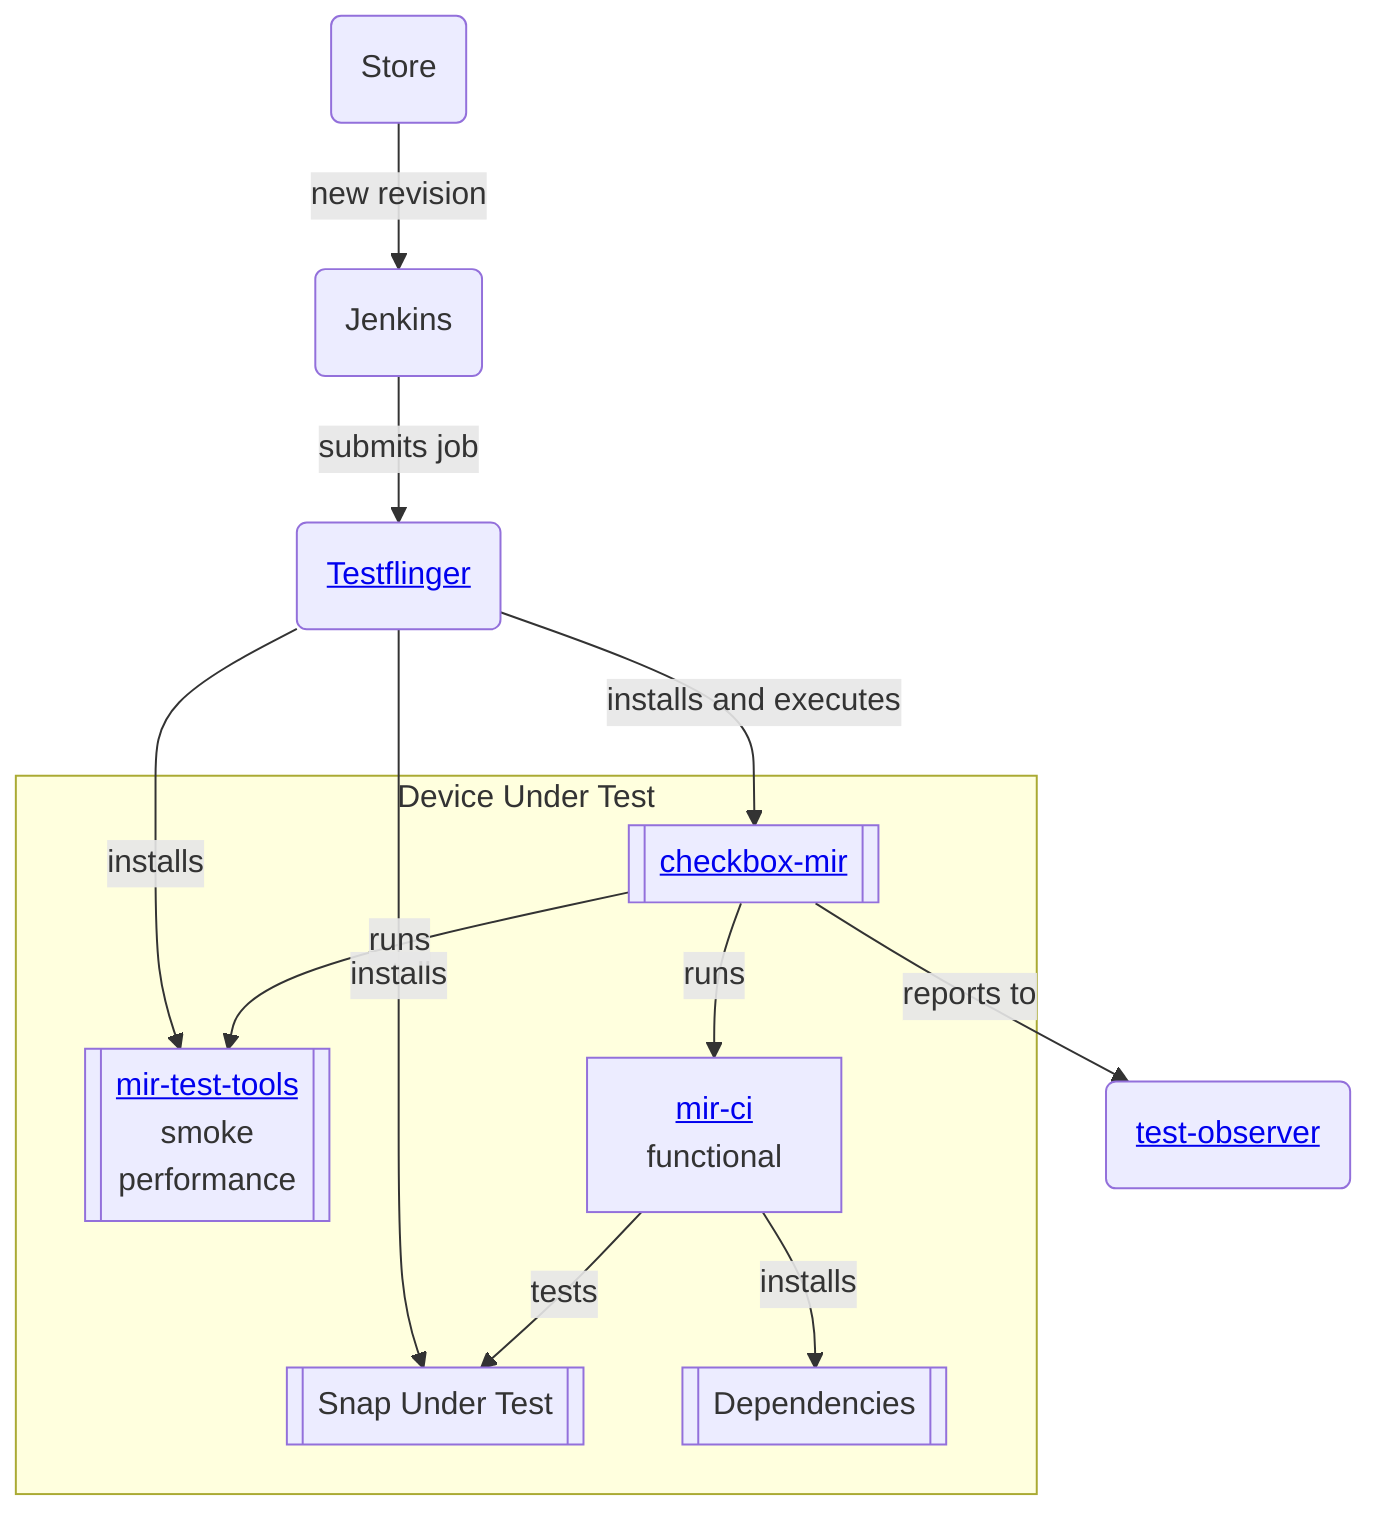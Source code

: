 flowchart TD
    Store(Store)-->|new revision| Jenkins
    Jenkins(Jenkins)-->|submits job| Testflinger

    Testflinger(<a href="https://github.com/canonical/testflinger">Testflinger</a>)
    Testflinger-->|installs and executes| checkbox-mir
    Testflinger-->|installs| mtt
    Testflinger-->|installs| snap

    subgraph Device Under Test
    checkbox-mir[[<a href="https://snapcraft.io/checkbox-mir/">checkbox-mir</a>]]

    checkbox-mir-->|runs| mtt[[<a href="https://snapcraft.io/mir-test-tools/">mir-test-tools</a>
    smoke
    performance
    ]]
    checkbox-mir-->|runs| mir-ci[<a href="https://github.com/canonical/mir-ci">mir-ci</a>
    functional
    ]
    mir-ci-->|installs| deps[[Dependencies]]
    mir-ci-->|tests| snap[[Snap Under Test]]
    end

    checkbox-mir-->|reports to| TO(<a href="https://github.com/canonical/test_observer">test-observer</a>)